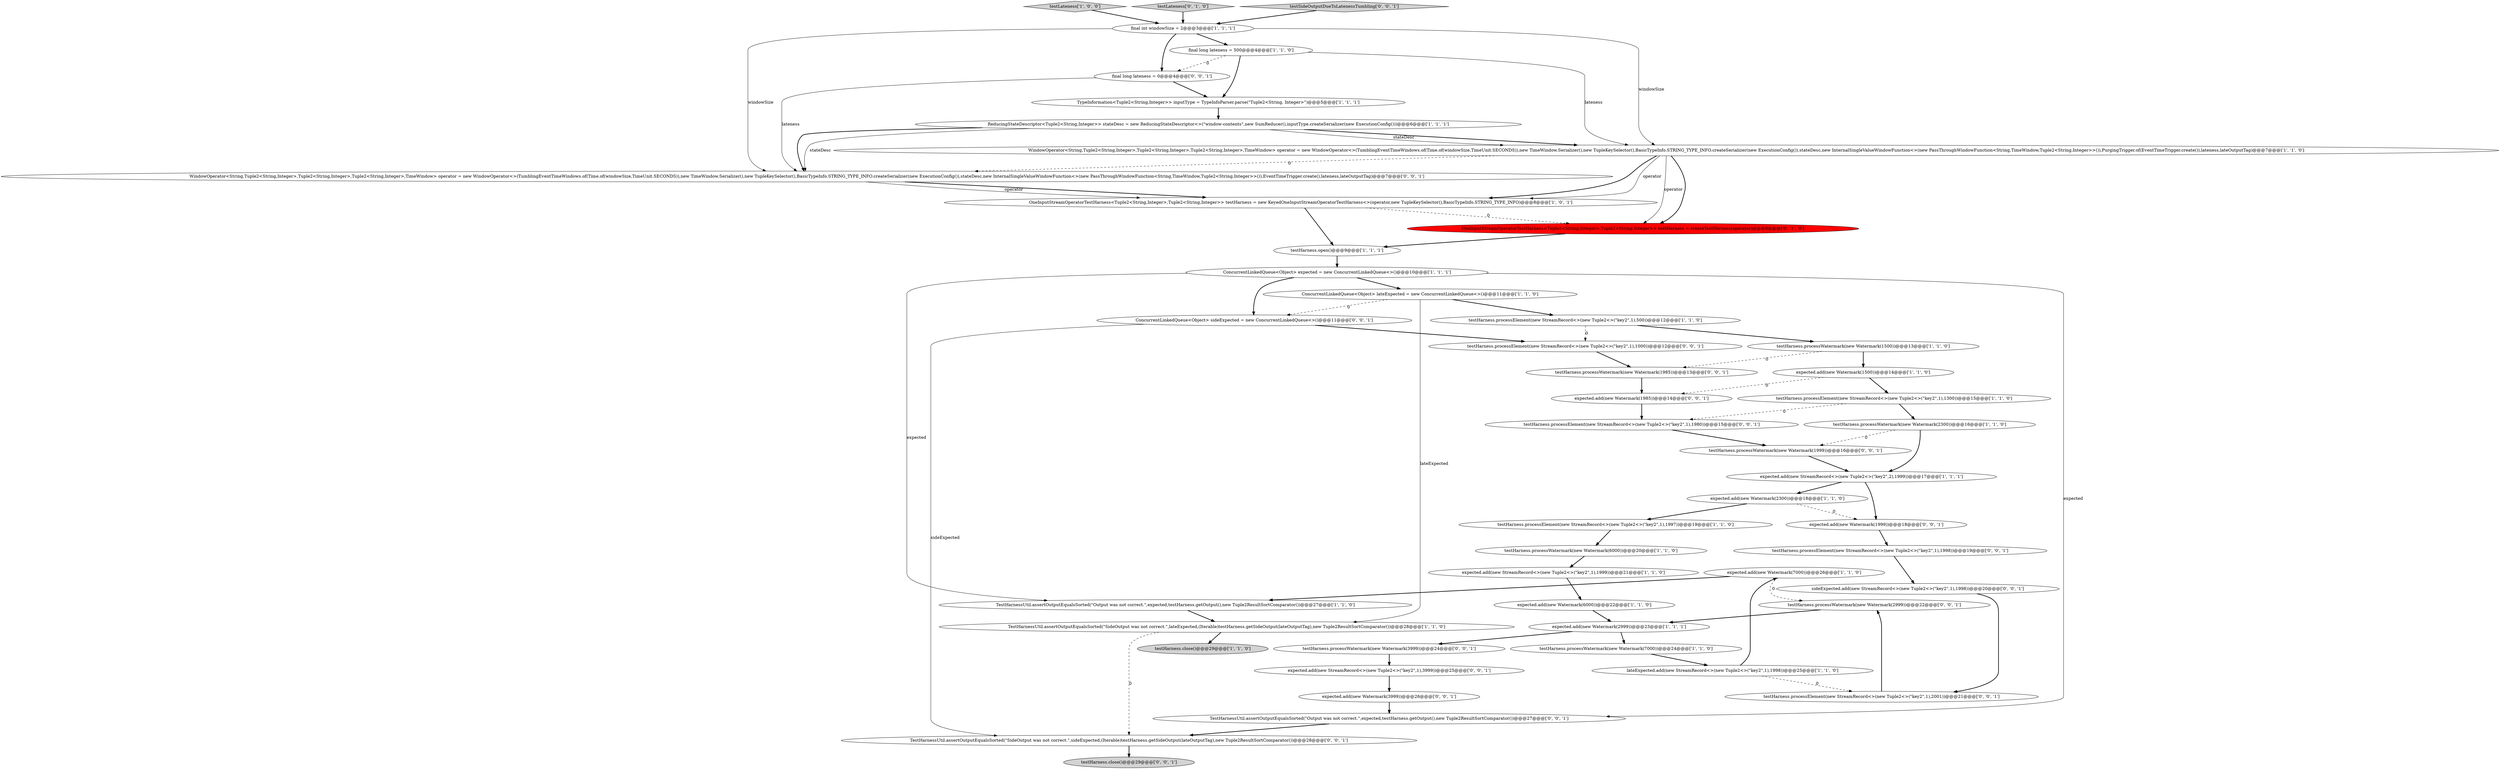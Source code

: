 digraph {
21 [style = filled, label = "expected.add(new Watermark(7000))@@@26@@@['1', '1', '0']", fillcolor = white, shape = ellipse image = "AAA0AAABBB1BBB"];
11 [style = filled, label = "WindowOperator<String,Tuple2<String,Integer>,Tuple2<String,Integer>,Tuple2<String,Integer>,TimeWindow> operator = new WindowOperator<>(TumblingEventTimeWindows.of(Time.of(windowSize,TimeUnit.SECONDS)),new TimeWindow.Serializer(),new TupleKeySelector(),BasicTypeInfo.STRING_TYPE_INFO.createSerializer(new ExecutionConfig()),stateDesc,new InternalSingleValueWindowFunction<>(new PassThroughWindowFunction<String,TimeWindow,Tuple2<String,Integer>>()),PurgingTrigger.of(EventTimeTrigger.create()),lateness,lateOutputTag)@@@7@@@['1', '1', '0']", fillcolor = white, shape = ellipse image = "AAA0AAABBB1BBB"];
9 [style = filled, label = "ReducingStateDescriptor<Tuple2<String,Integer>> stateDesc = new ReducingStateDescriptor<>(\"window-contents\",new SumReducer(),inputType.createSerializer(new ExecutionConfig()))@@@6@@@['1', '1', '1']", fillcolor = white, shape = ellipse image = "AAA0AAABBB1BBB"];
22 [style = filled, label = "final int windowSize = 2@@@3@@@['1', '1', '1']", fillcolor = white, shape = ellipse image = "AAA0AAABBB1BBB"];
43 [style = filled, label = "expected.add(new StreamRecord<>(new Tuple2<>(\"key2\",1),3999))@@@25@@@['0', '0', '1']", fillcolor = white, shape = ellipse image = "AAA0AAABBB3BBB"];
26 [style = filled, label = "testLateness['1', '0', '0']", fillcolor = lightgray, shape = diamond image = "AAA0AAABBB1BBB"];
28 [style = filled, label = "testLateness['0', '1', '0']", fillcolor = lightgray, shape = diamond image = "AAA0AAABBB2BBB"];
35 [style = filled, label = "WindowOperator<String,Tuple2<String,Integer>,Tuple2<String,Integer>,Tuple2<String,Integer>,TimeWindow> operator = new WindowOperator<>(TumblingEventTimeWindows.of(Time.of(windowSize,TimeUnit.SECONDS)),new TimeWindow.Serializer(),new TupleKeySelector(),BasicTypeInfo.STRING_TYPE_INFO.createSerializer(new ExecutionConfig()),stateDesc,new InternalSingleValueWindowFunction<>(new PassThroughWindowFunction<String,TimeWindow,Tuple2<String,Integer>>()),EventTimeTrigger.create(),lateness,lateOutputTag)@@@7@@@['0', '0', '1']", fillcolor = white, shape = ellipse image = "AAA0AAABBB3BBB"];
45 [style = filled, label = "testHarness.processWatermark(new Watermark(3999))@@@24@@@['0', '0', '1']", fillcolor = white, shape = ellipse image = "AAA0AAABBB3BBB"];
4 [style = filled, label = "testHarness.processWatermark(new Watermark(2300))@@@16@@@['1', '1', '0']", fillcolor = white, shape = ellipse image = "AAA0AAABBB1BBB"];
27 [style = filled, label = "testHarness.processWatermark(new Watermark(7000))@@@24@@@['1', '1', '0']", fillcolor = white, shape = ellipse image = "AAA0AAABBB1BBB"];
3 [style = filled, label = "testHarness.processElement(new StreamRecord<>(new Tuple2<>(\"key2\",1),1997))@@@19@@@['1', '1', '0']", fillcolor = white, shape = ellipse image = "AAA0AAABBB1BBB"];
2 [style = filled, label = "ConcurrentLinkedQueue<Object> expected = new ConcurrentLinkedQueue<>()@@@10@@@['1', '1', '1']", fillcolor = white, shape = ellipse image = "AAA0AAABBB1BBB"];
6 [style = filled, label = "expected.add(new Watermark(1500))@@@14@@@['1', '1', '0']", fillcolor = white, shape = ellipse image = "AAA0AAABBB1BBB"];
49 [style = filled, label = "testHarness.processWatermark(new Watermark(2999))@@@22@@@['0', '0', '1']", fillcolor = white, shape = ellipse image = "AAA0AAABBB3BBB"];
16 [style = filled, label = "testHarness.processWatermark(new Watermark(1500))@@@13@@@['1', '1', '0']", fillcolor = white, shape = ellipse image = "AAA0AAABBB1BBB"];
29 [style = filled, label = "OneInputStreamOperatorTestHarness<Tuple2<String,Integer>,Tuple2<String,Integer>> testHarness = createTestHarness(operator)@@@8@@@['0', '1', '0']", fillcolor = red, shape = ellipse image = "AAA1AAABBB2BBB"];
38 [style = filled, label = "ConcurrentLinkedQueue<Object> sideExpected = new ConcurrentLinkedQueue<>()@@@11@@@['0', '0', '1']", fillcolor = white, shape = ellipse image = "AAA0AAABBB3BBB"];
34 [style = filled, label = "sideExpected.add(new StreamRecord<>(new Tuple2<>(\"key2\",1),1998))@@@20@@@['0', '0', '1']", fillcolor = white, shape = ellipse image = "AAA0AAABBB3BBB"];
42 [style = filled, label = "testHarness.processElement(new StreamRecord<>(new Tuple2<>(\"key2\",1),1000))@@@12@@@['0', '0', '1']", fillcolor = white, shape = ellipse image = "AAA0AAABBB3BBB"];
47 [style = filled, label = "expected.add(new Watermark(1985))@@@14@@@['0', '0', '1']", fillcolor = white, shape = ellipse image = "AAA0AAABBB3BBB"];
30 [style = filled, label = "final long lateness = 0@@@4@@@['0', '0', '1']", fillcolor = white, shape = ellipse image = "AAA0AAABBB3BBB"];
0 [style = filled, label = "TestHarnessUtil.assertOutputEqualsSorted(\"SideOutput was not correct.\",lateExpected,(Iterable)testHarness.getSideOutput(lateOutputTag),new Tuple2ResultSortComparator())@@@28@@@['1', '1', '0']", fillcolor = white, shape = ellipse image = "AAA0AAABBB1BBB"];
44 [style = filled, label = "expected.add(new Watermark(3999))@@@26@@@['0', '0', '1']", fillcolor = white, shape = ellipse image = "AAA0AAABBB3BBB"];
46 [style = filled, label = "testHarness.close()@@@29@@@['0', '0', '1']", fillcolor = lightgray, shape = ellipse image = "AAA0AAABBB3BBB"];
15 [style = filled, label = "testHarness.close()@@@29@@@['1', '1', '0']", fillcolor = lightgray, shape = ellipse image = "AAA0AAABBB1BBB"];
5 [style = filled, label = "OneInputStreamOperatorTestHarness<Tuple2<String,Integer>,Tuple2<String,Integer>> testHarness = new KeyedOneInputStreamOperatorTestHarness<>(operator,new TupleKeySelector(),BasicTypeInfo.STRING_TYPE_INFO)@@@8@@@['1', '0', '1']", fillcolor = white, shape = ellipse image = "AAA0AAABBB1BBB"];
23 [style = filled, label = "testHarness.processElement(new StreamRecord<>(new Tuple2<>(\"key2\",1),1300))@@@15@@@['1', '1', '0']", fillcolor = white, shape = ellipse image = "AAA0AAABBB1BBB"];
37 [style = filled, label = "TestHarnessUtil.assertOutputEqualsSorted(\"Output was not correct.\",expected,testHarness.getOutput(),new Tuple2ResultSortComparator())@@@27@@@['0', '0', '1']", fillcolor = white, shape = ellipse image = "AAA0AAABBB3BBB"];
39 [style = filled, label = "testHarness.processWatermark(new Watermark(1985))@@@13@@@['0', '0', '1']", fillcolor = white, shape = ellipse image = "AAA0AAABBB3BBB"];
14 [style = filled, label = "testHarness.processWatermark(new Watermark(6000))@@@20@@@['1', '1', '0']", fillcolor = white, shape = ellipse image = "AAA0AAABBB1BBB"];
31 [style = filled, label = "testHarness.processElement(new StreamRecord<>(new Tuple2<>(\"key2\",1),1998))@@@19@@@['0', '0', '1']", fillcolor = white, shape = ellipse image = "AAA0AAABBB3BBB"];
19 [style = filled, label = "ConcurrentLinkedQueue<Object> lateExpected = new ConcurrentLinkedQueue<>()@@@11@@@['1', '1', '0']", fillcolor = white, shape = ellipse image = "AAA0AAABBB1BBB"];
13 [style = filled, label = "testHarness.processElement(new StreamRecord<>(new Tuple2<>(\"key2\",1),500))@@@12@@@['1', '1', '0']", fillcolor = white, shape = ellipse image = "AAA0AAABBB1BBB"];
41 [style = filled, label = "testSideOutputDueToLatenessTumbling['0', '0', '1']", fillcolor = lightgray, shape = diamond image = "AAA0AAABBB3BBB"];
17 [style = filled, label = "TestHarnessUtil.assertOutputEqualsSorted(\"Output was not correct.\",expected,testHarness.getOutput(),new Tuple2ResultSortComparator())@@@27@@@['1', '1', '0']", fillcolor = white, shape = ellipse image = "AAA0AAABBB1BBB"];
18 [style = filled, label = "testHarness.open()@@@9@@@['1', '1', '1']", fillcolor = white, shape = ellipse image = "AAA0AAABBB1BBB"];
40 [style = filled, label = "TestHarnessUtil.assertOutputEqualsSorted(\"SideOutput was not correct.\",sideExpected,(Iterable)testHarness.getSideOutput(lateOutputTag),new Tuple2ResultSortComparator())@@@28@@@['0', '0', '1']", fillcolor = white, shape = ellipse image = "AAA0AAABBB3BBB"];
33 [style = filled, label = "testHarness.processWatermark(new Watermark(1999))@@@16@@@['0', '0', '1']", fillcolor = white, shape = ellipse image = "AAA0AAABBB3BBB"];
32 [style = filled, label = "testHarness.processElement(new StreamRecord<>(new Tuple2<>(\"key2\",1),2001))@@@21@@@['0', '0', '1']", fillcolor = white, shape = ellipse image = "AAA0AAABBB3BBB"];
25 [style = filled, label = "expected.add(new StreamRecord<>(new Tuple2<>(\"key2\",2),1999))@@@17@@@['1', '1', '1']", fillcolor = white, shape = ellipse image = "AAA0AAABBB1BBB"];
24 [style = filled, label = "expected.add(new Watermark(2300))@@@18@@@['1', '1', '0']", fillcolor = white, shape = ellipse image = "AAA0AAABBB1BBB"];
36 [style = filled, label = "testHarness.processElement(new StreamRecord<>(new Tuple2<>(\"key2\",1),1980))@@@15@@@['0', '0', '1']", fillcolor = white, shape = ellipse image = "AAA0AAABBB3BBB"];
8 [style = filled, label = "expected.add(new Watermark(6000))@@@22@@@['1', '1', '0']", fillcolor = white, shape = ellipse image = "AAA0AAABBB1BBB"];
48 [style = filled, label = "expected.add(new Watermark(1999))@@@18@@@['0', '0', '1']", fillcolor = white, shape = ellipse image = "AAA0AAABBB3BBB"];
1 [style = filled, label = "lateExpected.add(new StreamRecord<>(new Tuple2<>(\"key2\",1),1998))@@@25@@@['1', '1', '0']", fillcolor = white, shape = ellipse image = "AAA0AAABBB1BBB"];
7 [style = filled, label = "final long lateness = 500@@@4@@@['1', '1', '0']", fillcolor = white, shape = ellipse image = "AAA0AAABBB1BBB"];
10 [style = filled, label = "expected.add(new Watermark(2999))@@@23@@@['1', '1', '1']", fillcolor = white, shape = ellipse image = "AAA0AAABBB1BBB"];
20 [style = filled, label = "TypeInformation<Tuple2<String,Integer>> inputType = TypeInfoParser.parse(\"Tuple2<String, Integer>\")@@@5@@@['1', '1', '1']", fillcolor = white, shape = ellipse image = "AAA0AAABBB1BBB"];
12 [style = filled, label = "expected.add(new StreamRecord<>(new Tuple2<>(\"key2\",1),1999))@@@21@@@['1', '1', '0']", fillcolor = white, shape = ellipse image = "AAA0AAABBB1BBB"];
8->10 [style = bold, label=""];
13->42 [style = dashed, label="0"];
27->1 [style = bold, label=""];
2->19 [style = bold, label=""];
9->11 [style = bold, label=""];
11->5 [style = solid, label="operator"];
4->25 [style = bold, label=""];
20->9 [style = bold, label=""];
30->20 [style = bold, label=""];
10->27 [style = bold, label=""];
6->23 [style = bold, label=""];
2->17 [style = solid, label="expected"];
16->6 [style = bold, label=""];
32->49 [style = bold, label=""];
9->11 [style = solid, label="stateDesc"];
3->14 [style = bold, label=""];
42->39 [style = bold, label=""];
24->48 [style = dashed, label="0"];
23->4 [style = bold, label=""];
11->29 [style = bold, label=""];
5->18 [style = bold, label=""];
7->20 [style = bold, label=""];
5->29 [style = dashed, label="0"];
25->48 [style = bold, label=""];
18->2 [style = bold, label=""];
1->32 [style = dashed, label="0"];
38->42 [style = bold, label=""];
36->33 [style = bold, label=""];
38->40 [style = solid, label="sideExpected"];
4->33 [style = dashed, label="0"];
22->7 [style = bold, label=""];
13->16 [style = bold, label=""];
0->15 [style = bold, label=""];
26->22 [style = bold, label=""];
22->30 [style = bold, label=""];
29->18 [style = bold, label=""];
9->35 [style = bold, label=""];
48->31 [style = bold, label=""];
31->34 [style = bold, label=""];
40->46 [style = bold, label=""];
2->38 [style = bold, label=""];
35->5 [style = bold, label=""];
7->11 [style = solid, label="lateness"];
23->36 [style = dashed, label="0"];
25->24 [style = bold, label=""];
11->5 [style = bold, label=""];
11->29 [style = solid, label="operator"];
2->37 [style = solid, label="expected"];
37->40 [style = bold, label=""];
19->38 [style = dashed, label="0"];
17->0 [style = bold, label=""];
19->13 [style = bold, label=""];
45->43 [style = bold, label=""];
33->25 [style = bold, label=""];
49->10 [style = bold, label=""];
12->8 [style = bold, label=""];
1->21 [style = bold, label=""];
9->35 [style = solid, label="stateDesc"];
14->12 [style = bold, label=""];
10->45 [style = bold, label=""];
35->5 [style = solid, label="operator"];
7->30 [style = dashed, label="0"];
22->11 [style = solid, label="windowSize"];
34->32 [style = bold, label=""];
39->47 [style = bold, label=""];
44->37 [style = bold, label=""];
41->22 [style = bold, label=""];
30->35 [style = solid, label="lateness"];
6->47 [style = dashed, label="0"];
21->49 [style = dashed, label="0"];
0->40 [style = dashed, label="0"];
43->44 [style = bold, label=""];
22->35 [style = solid, label="windowSize"];
21->17 [style = bold, label=""];
24->3 [style = bold, label=""];
47->36 [style = bold, label=""];
28->22 [style = bold, label=""];
11->35 [style = dashed, label="0"];
16->39 [style = dashed, label="0"];
19->0 [style = solid, label="lateExpected"];
}
